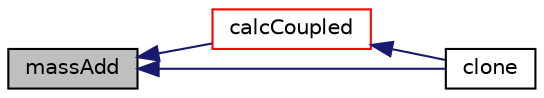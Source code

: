digraph "massAdd"
{
  bgcolor="transparent";
  edge [fontname="Helvetica",fontsize="10",labelfontname="Helvetica",labelfontsize="10"];
  node [fontname="Helvetica",fontsize="10",shape=record];
  rankdir="LR";
  Node682 [label="massAdd",height=0.2,width=0.4,color="black", fillcolor="grey75", style="filled", fontcolor="black"];
  Node682 -> Node683 [dir="back",color="midnightblue",fontsize="10",style="solid",fontname="Helvetica"];
  Node683 [label="calcCoupled",height=0.2,width=0.4,color="red",URL="$a25289.html#afaf626ee39da50a44d12588b5cb987d9",tooltip="Calculate the non-coupled force. "];
  Node683 -> Node685 [dir="back",color="midnightblue",fontsize="10",style="solid",fontname="Helvetica"];
  Node685 [label="clone",height=0.2,width=0.4,color="black",URL="$a25289.html#ac7eaa8b220cc46ce90a03b7fc312138e",tooltip="Construct and return a clone. "];
  Node682 -> Node685 [dir="back",color="midnightblue",fontsize="10",style="solid",fontname="Helvetica"];
}
